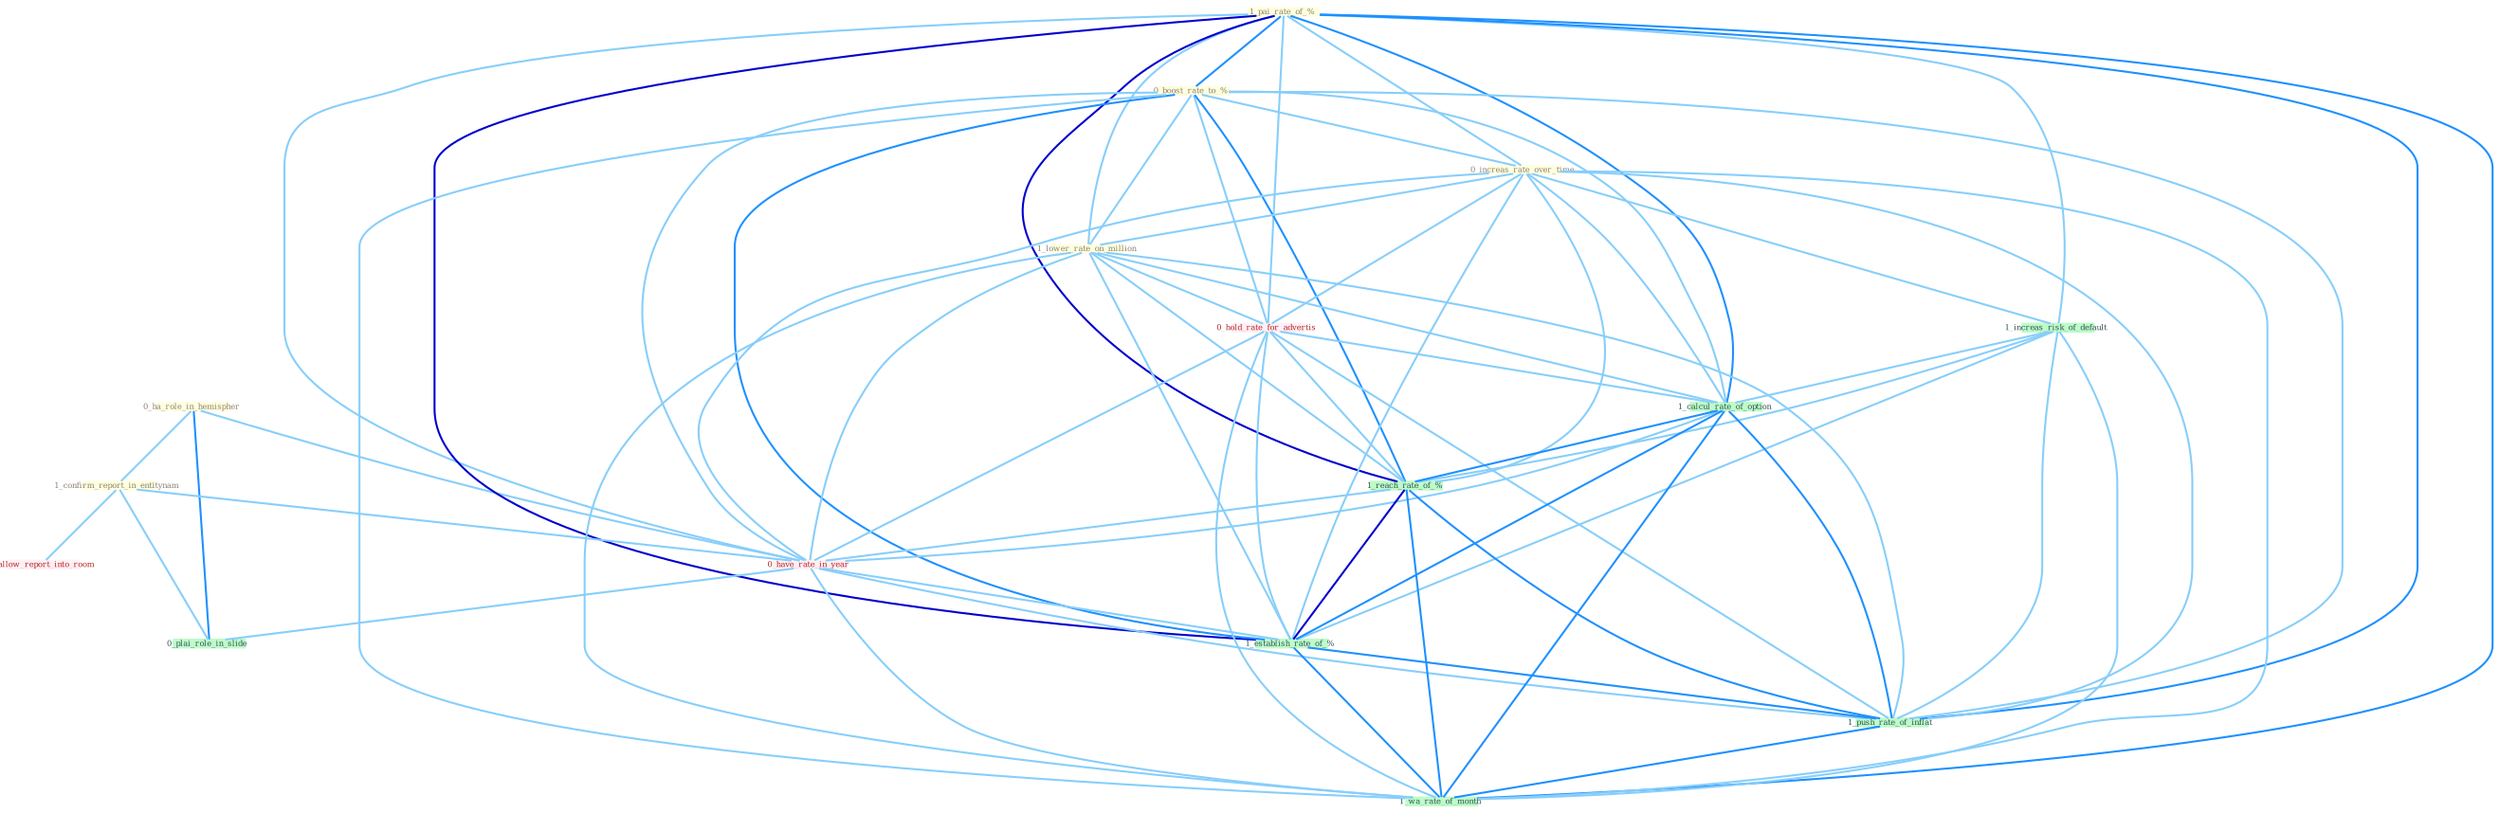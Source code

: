 Graph G{ 
    node
    [shape=polygon,style=filled,width=.5,height=.06,color="#BDFCC9",fixedsize=true,fontsize=4,
    fontcolor="#2f4f4f"];
    {node
    [color="#ffffe0", fontcolor="#8b7d6b"] "0_ha_role_in_hemispher " "1_pai_rate_of_% " "0_boost_rate_to_% " "1_confirm_report_in_entitynam " "0_increas_rate_over_time " "1_lower_rate_on_million "}
{node [color="#fff0f5", fontcolor="#b22222"] "0_allow_report_into_room " "0_hold_rate_for_advertis " "0_have_rate_in_year "}
edge [color="#B0E2FF"];

	"0_ha_role_in_hemispher " -- "1_confirm_report_in_entitynam " [w="1", color="#87cefa" ];
	"0_ha_role_in_hemispher " -- "0_have_rate_in_year " [w="1", color="#87cefa" ];
	"0_ha_role_in_hemispher " -- "0_plai_role_in_slide " [w="2", color="#1e90ff" , len=0.8];
	"1_pai_rate_of_% " -- "0_boost_rate_to_% " [w="2", color="#1e90ff" , len=0.8];
	"1_pai_rate_of_% " -- "0_increas_rate_over_time " [w="1", color="#87cefa" ];
	"1_pai_rate_of_% " -- "1_lower_rate_on_million " [w="1", color="#87cefa" ];
	"1_pai_rate_of_% " -- "1_increas_risk_of_default " [w="1", color="#87cefa" ];
	"1_pai_rate_of_% " -- "0_hold_rate_for_advertis " [w="1", color="#87cefa" ];
	"1_pai_rate_of_% " -- "1_calcul_rate_of_option " [w="2", color="#1e90ff" , len=0.8];
	"1_pai_rate_of_% " -- "1_reach_rate_of_% " [w="3", color="#0000cd" , len=0.6];
	"1_pai_rate_of_% " -- "0_have_rate_in_year " [w="1", color="#87cefa" ];
	"1_pai_rate_of_% " -- "1_establish_rate_of_% " [w="3", color="#0000cd" , len=0.6];
	"1_pai_rate_of_% " -- "1_push_rate_of_inflat " [w="2", color="#1e90ff" , len=0.8];
	"1_pai_rate_of_% " -- "1_wa_rate_of_month " [w="2", color="#1e90ff" , len=0.8];
	"0_boost_rate_to_% " -- "0_increas_rate_over_time " [w="1", color="#87cefa" ];
	"0_boost_rate_to_% " -- "1_lower_rate_on_million " [w="1", color="#87cefa" ];
	"0_boost_rate_to_% " -- "0_hold_rate_for_advertis " [w="1", color="#87cefa" ];
	"0_boost_rate_to_% " -- "1_calcul_rate_of_option " [w="1", color="#87cefa" ];
	"0_boost_rate_to_% " -- "1_reach_rate_of_% " [w="2", color="#1e90ff" , len=0.8];
	"0_boost_rate_to_% " -- "0_have_rate_in_year " [w="1", color="#87cefa" ];
	"0_boost_rate_to_% " -- "1_establish_rate_of_% " [w="2", color="#1e90ff" , len=0.8];
	"0_boost_rate_to_% " -- "1_push_rate_of_inflat " [w="1", color="#87cefa" ];
	"0_boost_rate_to_% " -- "1_wa_rate_of_month " [w="1", color="#87cefa" ];
	"1_confirm_report_in_entitynam " -- "0_allow_report_into_room " [w="1", color="#87cefa" ];
	"1_confirm_report_in_entitynam " -- "0_have_rate_in_year " [w="1", color="#87cefa" ];
	"1_confirm_report_in_entitynam " -- "0_plai_role_in_slide " [w="1", color="#87cefa" ];
	"0_increas_rate_over_time " -- "1_lower_rate_on_million " [w="1", color="#87cefa" ];
	"0_increas_rate_over_time " -- "1_increas_risk_of_default " [w="1", color="#87cefa" ];
	"0_increas_rate_over_time " -- "0_hold_rate_for_advertis " [w="1", color="#87cefa" ];
	"0_increas_rate_over_time " -- "1_calcul_rate_of_option " [w="1", color="#87cefa" ];
	"0_increas_rate_over_time " -- "1_reach_rate_of_% " [w="1", color="#87cefa" ];
	"0_increas_rate_over_time " -- "0_have_rate_in_year " [w="1", color="#87cefa" ];
	"0_increas_rate_over_time " -- "1_establish_rate_of_% " [w="1", color="#87cefa" ];
	"0_increas_rate_over_time " -- "1_push_rate_of_inflat " [w="1", color="#87cefa" ];
	"0_increas_rate_over_time " -- "1_wa_rate_of_month " [w="1", color="#87cefa" ];
	"1_lower_rate_on_million " -- "0_hold_rate_for_advertis " [w="1", color="#87cefa" ];
	"1_lower_rate_on_million " -- "1_calcul_rate_of_option " [w="1", color="#87cefa" ];
	"1_lower_rate_on_million " -- "1_reach_rate_of_% " [w="1", color="#87cefa" ];
	"1_lower_rate_on_million " -- "0_have_rate_in_year " [w="1", color="#87cefa" ];
	"1_lower_rate_on_million " -- "1_establish_rate_of_% " [w="1", color="#87cefa" ];
	"1_lower_rate_on_million " -- "1_push_rate_of_inflat " [w="1", color="#87cefa" ];
	"1_lower_rate_on_million " -- "1_wa_rate_of_month " [w="1", color="#87cefa" ];
	"1_increas_risk_of_default " -- "1_calcul_rate_of_option " [w="1", color="#87cefa" ];
	"1_increas_risk_of_default " -- "1_reach_rate_of_% " [w="1", color="#87cefa" ];
	"1_increas_risk_of_default " -- "1_establish_rate_of_% " [w="1", color="#87cefa" ];
	"1_increas_risk_of_default " -- "1_push_rate_of_inflat " [w="1", color="#87cefa" ];
	"1_increas_risk_of_default " -- "1_wa_rate_of_month " [w="1", color="#87cefa" ];
	"0_hold_rate_for_advertis " -- "1_calcul_rate_of_option " [w="1", color="#87cefa" ];
	"0_hold_rate_for_advertis " -- "1_reach_rate_of_% " [w="1", color="#87cefa" ];
	"0_hold_rate_for_advertis " -- "0_have_rate_in_year " [w="1", color="#87cefa" ];
	"0_hold_rate_for_advertis " -- "1_establish_rate_of_% " [w="1", color="#87cefa" ];
	"0_hold_rate_for_advertis " -- "1_push_rate_of_inflat " [w="1", color="#87cefa" ];
	"0_hold_rate_for_advertis " -- "1_wa_rate_of_month " [w="1", color="#87cefa" ];
	"1_calcul_rate_of_option " -- "1_reach_rate_of_% " [w="2", color="#1e90ff" , len=0.8];
	"1_calcul_rate_of_option " -- "0_have_rate_in_year " [w="1", color="#87cefa" ];
	"1_calcul_rate_of_option " -- "1_establish_rate_of_% " [w="2", color="#1e90ff" , len=0.8];
	"1_calcul_rate_of_option " -- "1_push_rate_of_inflat " [w="2", color="#1e90ff" , len=0.8];
	"1_calcul_rate_of_option " -- "1_wa_rate_of_month " [w="2", color="#1e90ff" , len=0.8];
	"1_reach_rate_of_% " -- "0_have_rate_in_year " [w="1", color="#87cefa" ];
	"1_reach_rate_of_% " -- "1_establish_rate_of_% " [w="3", color="#0000cd" , len=0.6];
	"1_reach_rate_of_% " -- "1_push_rate_of_inflat " [w="2", color="#1e90ff" , len=0.8];
	"1_reach_rate_of_% " -- "1_wa_rate_of_month " [w="2", color="#1e90ff" , len=0.8];
	"0_have_rate_in_year " -- "1_establish_rate_of_% " [w="1", color="#87cefa" ];
	"0_have_rate_in_year " -- "0_plai_role_in_slide " [w="1", color="#87cefa" ];
	"0_have_rate_in_year " -- "1_push_rate_of_inflat " [w="1", color="#87cefa" ];
	"0_have_rate_in_year " -- "1_wa_rate_of_month " [w="1", color="#87cefa" ];
	"1_establish_rate_of_% " -- "1_push_rate_of_inflat " [w="2", color="#1e90ff" , len=0.8];
	"1_establish_rate_of_% " -- "1_wa_rate_of_month " [w="2", color="#1e90ff" , len=0.8];
	"1_push_rate_of_inflat " -- "1_wa_rate_of_month " [w="2", color="#1e90ff" , len=0.8];
}